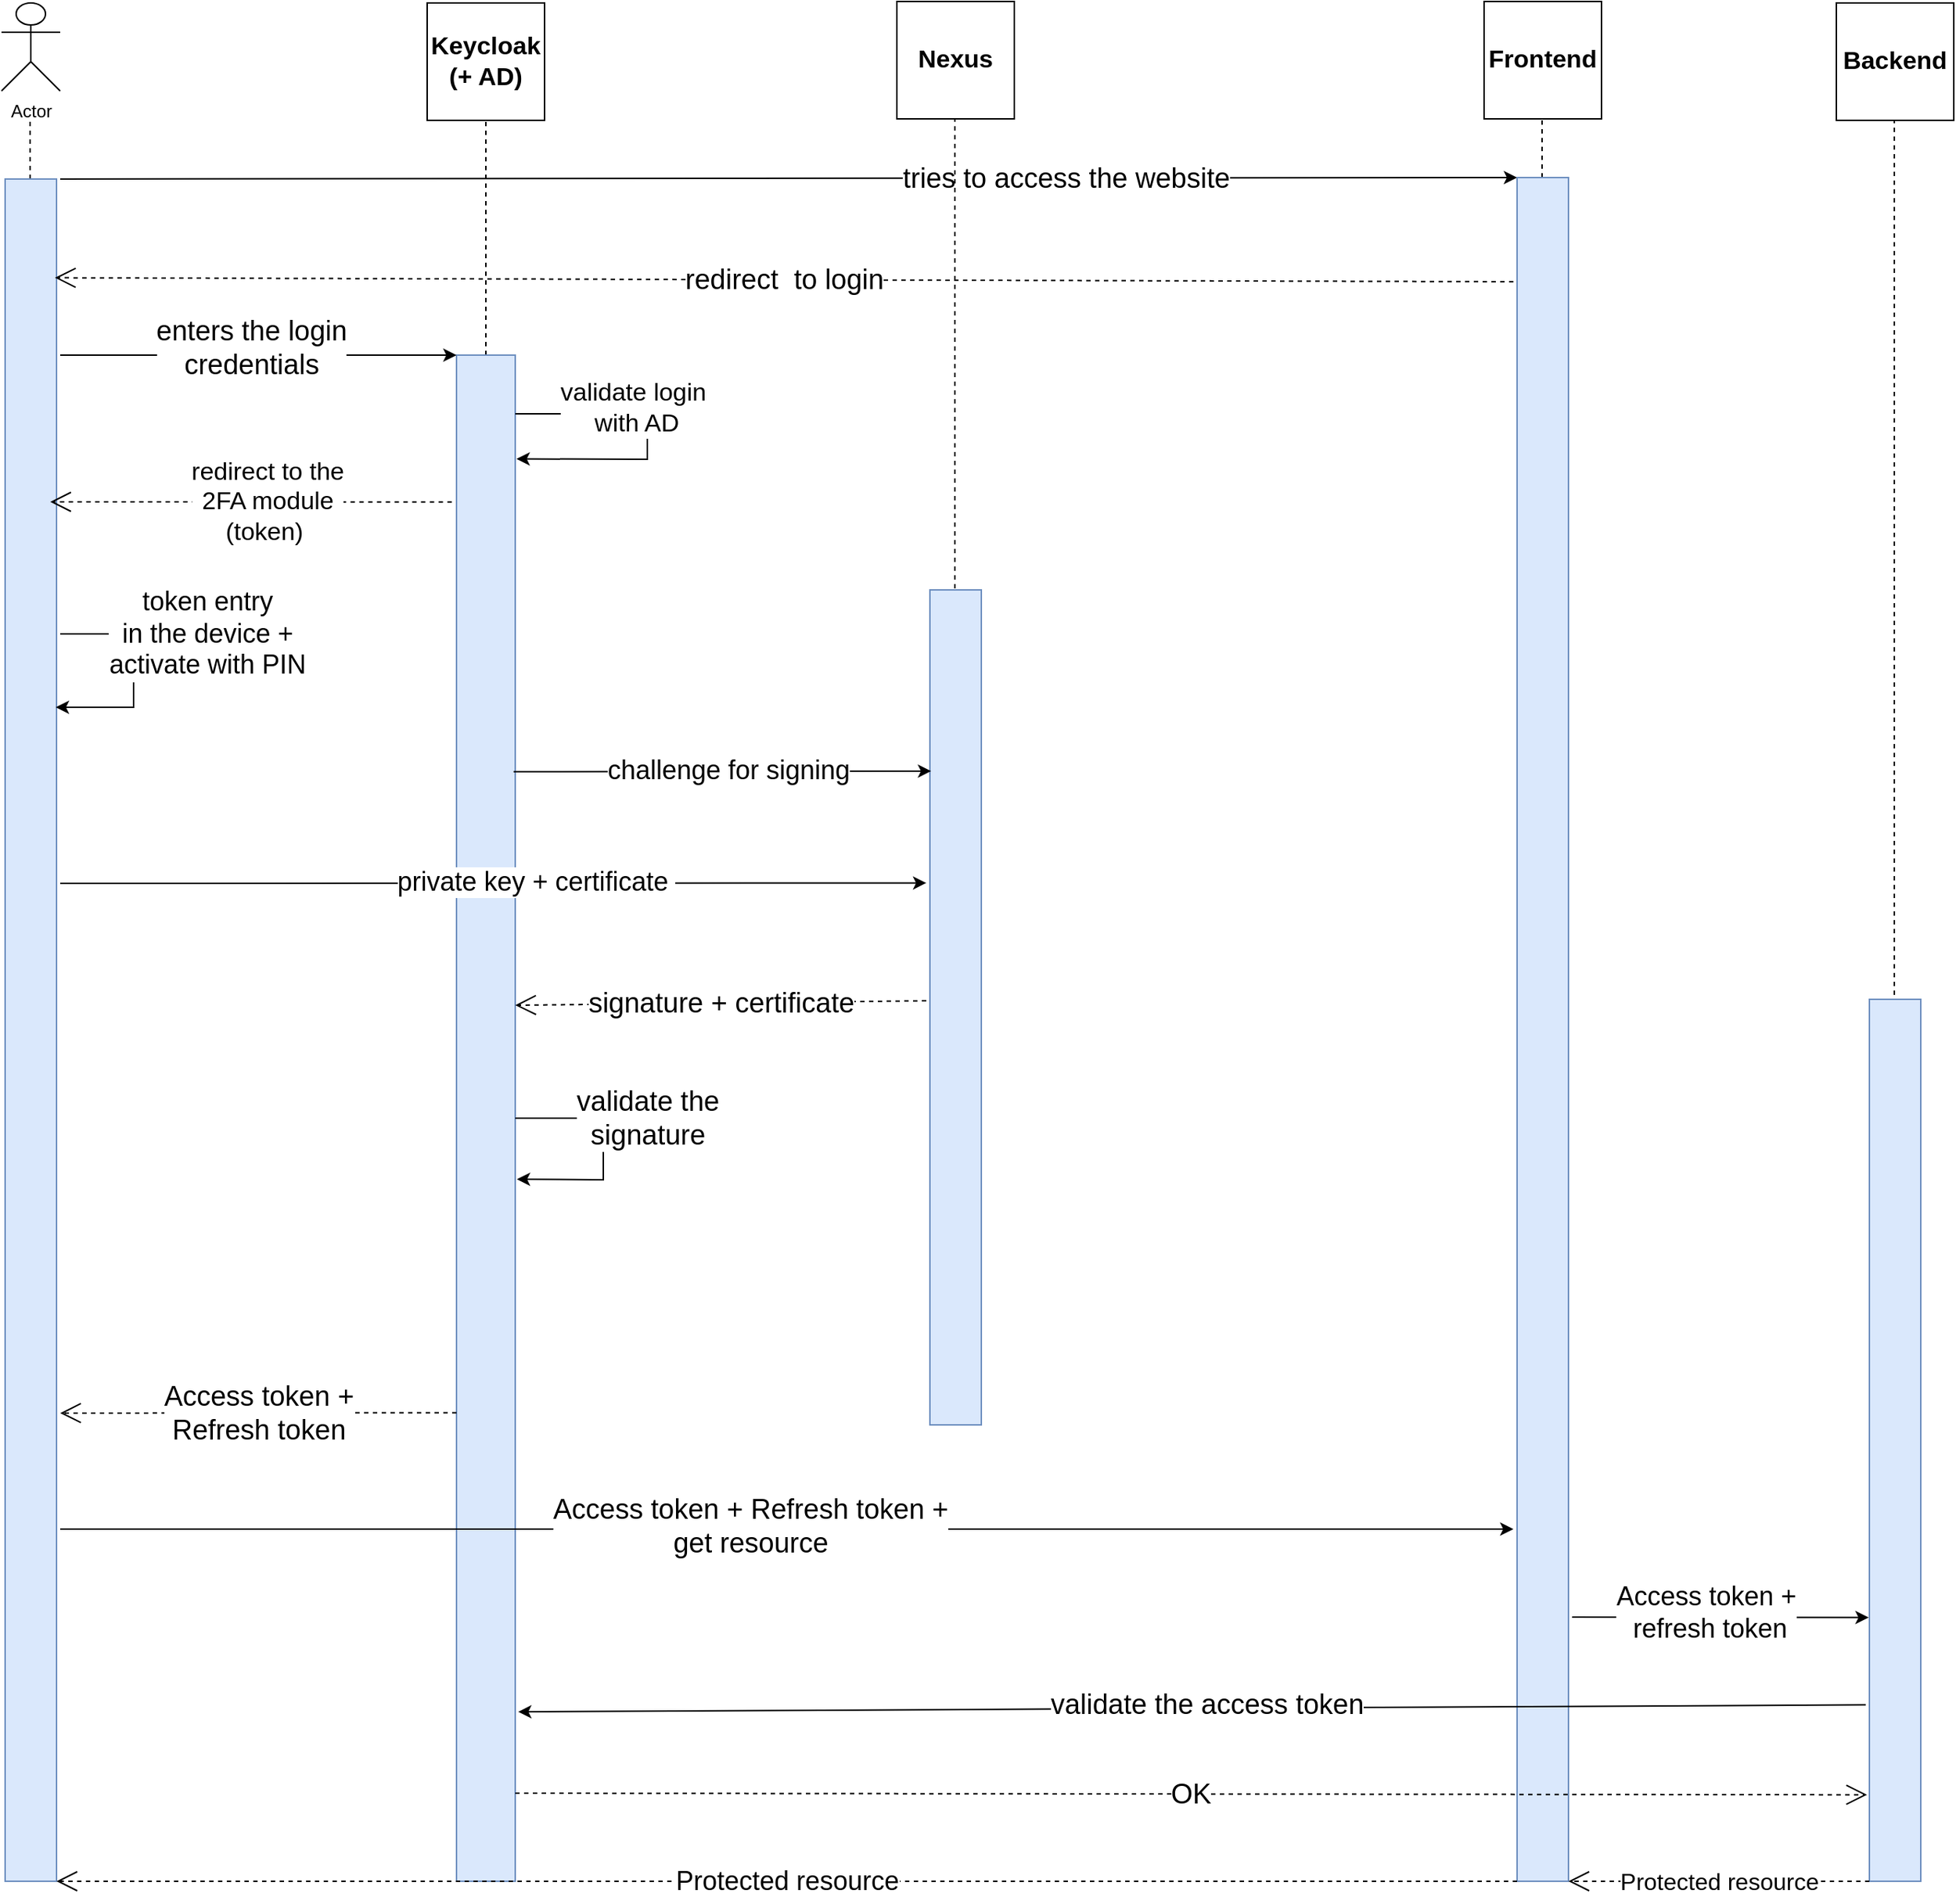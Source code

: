 <mxfile version="22.1.17" type="device">
  <diagram name="Page-1" id="UcL6EZNF9qSTtMjAE3kB">
    <mxGraphModel dx="2930" dy="1543" grid="0" gridSize="10" guides="1" tooltips="1" connect="1" arrows="1" fold="1" page="1" pageScale="1" pageWidth="1700" pageHeight="1100" math="0" shadow="0">
      <root>
        <mxCell id="0" />
        <mxCell id="1" parent="0" />
        <mxCell id="FQuDgnGfwPs0Fwu2WJzw-1" value="Actor" style="shape=umlActor;verticalLabelPosition=bottom;verticalAlign=top;html=1;outlineConnect=0;" vertex="1" parent="1">
          <mxGeometry x="30" y="40" width="40" height="60" as="geometry" />
        </mxCell>
        <mxCell id="FQuDgnGfwPs0Fwu2WJzw-2" value="&lt;font style=&quot;font-size: 17px;&quot;&gt;&lt;b&gt;Keycloak&lt;br&gt;(+ AD)&lt;br&gt;&lt;/b&gt;&lt;/font&gt;" style="whiteSpace=wrap;html=1;aspect=fixed;" vertex="1" parent="1">
          <mxGeometry x="320" y="40" width="80" height="80" as="geometry" />
        </mxCell>
        <mxCell id="FQuDgnGfwPs0Fwu2WJzw-3" value="&lt;font style=&quot;font-size: 17px;&quot;&gt;&lt;b&gt;Nexus&lt;/b&gt;&lt;/font&gt;" style="whiteSpace=wrap;html=1;aspect=fixed;" vertex="1" parent="1">
          <mxGeometry x="640" y="39" width="80" height="80" as="geometry" />
        </mxCell>
        <mxCell id="FQuDgnGfwPs0Fwu2WJzw-5" value="&lt;font style=&quot;font-size: 17px;&quot;&gt;&lt;b&gt;Frontend&lt;/b&gt;&lt;/font&gt;" style="whiteSpace=wrap;html=1;aspect=fixed;" vertex="1" parent="1">
          <mxGeometry x="1040" y="39" width="80" height="80" as="geometry" />
        </mxCell>
        <mxCell id="FQuDgnGfwPs0Fwu2WJzw-6" value="" style="endArrow=none;dashed=1;html=1;rounded=0;" edge="1" parent="1" source="FQuDgnGfwPs0Fwu2WJzw-13">
          <mxGeometry width="50" height="50" relative="1" as="geometry">
            <mxPoint x="360" y="890" as="sourcePoint" />
            <mxPoint x="360" y="120" as="targetPoint" />
            <Array as="points">
              <mxPoint x="360" y="150" />
            </Array>
          </mxGeometry>
        </mxCell>
        <mxCell id="FQuDgnGfwPs0Fwu2WJzw-8" value="" style="endArrow=none;dashed=1;html=1;rounded=0;" edge="1" parent="1" source="FQuDgnGfwPs0Fwu2WJzw-18">
          <mxGeometry width="50" height="50" relative="1" as="geometry">
            <mxPoint x="1079.5" y="889" as="sourcePoint" />
            <mxPoint x="1079.5" y="119" as="targetPoint" />
          </mxGeometry>
        </mxCell>
        <mxCell id="FQuDgnGfwPs0Fwu2WJzw-9" value="" style="endArrow=none;dashed=1;html=1;rounded=0;" edge="1" parent="1" source="FQuDgnGfwPs0Fwu2WJzw-11">
          <mxGeometry width="50" height="50" relative="1" as="geometry">
            <mxPoint x="49.5" y="890" as="sourcePoint" />
            <mxPoint x="49.5" y="120" as="targetPoint" />
          </mxGeometry>
        </mxCell>
        <mxCell id="FQuDgnGfwPs0Fwu2WJzw-10" value="" style="endArrow=none;dashed=1;html=1;rounded=0;" edge="1" parent="1" target="FQuDgnGfwPs0Fwu2WJzw-11">
          <mxGeometry width="50" height="50" relative="1" as="geometry">
            <mxPoint x="49.5" y="890" as="sourcePoint" />
            <mxPoint x="49.5" y="120" as="targetPoint" />
          </mxGeometry>
        </mxCell>
        <mxCell id="FQuDgnGfwPs0Fwu2WJzw-11" value="" style="rounded=0;whiteSpace=wrap;html=1;fillColor=#dae8fc;strokeColor=#6c8ebf;" vertex="1" parent="1">
          <mxGeometry x="32.5" y="160" width="35" height="1160" as="geometry" />
        </mxCell>
        <mxCell id="FQuDgnGfwPs0Fwu2WJzw-12" value="" style="endArrow=none;dashed=1;html=1;rounded=0;" edge="1" parent="1" target="FQuDgnGfwPs0Fwu2WJzw-13">
          <mxGeometry width="50" height="50" relative="1" as="geometry">
            <mxPoint x="360" y="890" as="sourcePoint" />
            <mxPoint x="360" y="120" as="targetPoint" />
          </mxGeometry>
        </mxCell>
        <mxCell id="FQuDgnGfwPs0Fwu2WJzw-13" value="" style="rounded=0;whiteSpace=wrap;html=1;fillColor=#dae8fc;strokeColor=#6c8ebf;" vertex="1" parent="1">
          <mxGeometry x="340" y="280" width="40" height="1040" as="geometry" />
        </mxCell>
        <mxCell id="FQuDgnGfwPs0Fwu2WJzw-14" value="" style="endArrow=classic;html=1;rounded=0;entryX=0;entryY=0;entryDx=0;entryDy=0;" edge="1" parent="1" target="FQuDgnGfwPs0Fwu2WJzw-18">
          <mxGeometry width="50" height="50" relative="1" as="geometry">
            <mxPoint x="70" y="160" as="sourcePoint" />
            <mxPoint x="1302.5" y="160" as="targetPoint" />
          </mxGeometry>
        </mxCell>
        <mxCell id="FQuDgnGfwPs0Fwu2WJzw-15" value="&lt;font style=&quot;font-size: 17px;&quot;&gt;&lt;b&gt;Backend&lt;/b&gt;&lt;/font&gt;" style="whiteSpace=wrap;html=1;aspect=fixed;" vertex="1" parent="1">
          <mxGeometry x="1280" y="40" width="80" height="80" as="geometry" />
        </mxCell>
        <mxCell id="FQuDgnGfwPs0Fwu2WJzw-16" value="" style="endArrow=none;dashed=1;html=1;rounded=0;" edge="1" parent="1">
          <mxGeometry width="50" height="50" relative="1" as="geometry">
            <mxPoint x="1319.5" y="890" as="sourcePoint" />
            <mxPoint x="1319.5" y="120" as="targetPoint" />
          </mxGeometry>
        </mxCell>
        <mxCell id="FQuDgnGfwPs0Fwu2WJzw-17" value="" style="endArrow=none;dashed=1;html=1;rounded=0;" edge="1" parent="1" target="FQuDgnGfwPs0Fwu2WJzw-18">
          <mxGeometry width="50" height="50" relative="1" as="geometry">
            <mxPoint x="1079.5" y="889" as="sourcePoint" />
            <mxPoint x="1079.5" y="119" as="targetPoint" />
          </mxGeometry>
        </mxCell>
        <mxCell id="FQuDgnGfwPs0Fwu2WJzw-18" value="" style="rounded=0;whiteSpace=wrap;html=1;fillColor=#dae8fc;strokeColor=#6c8ebf;" vertex="1" parent="1">
          <mxGeometry x="1062.5" y="159" width="35" height="1161" as="geometry" />
        </mxCell>
        <mxCell id="FQuDgnGfwPs0Fwu2WJzw-19" value="&lt;font style=&quot;font-size: 19px;&quot;&gt;tries to access the website&lt;/font&gt;" style="text;html=1;align=center;verticalAlign=middle;resizable=0;points=[];autosize=1;strokeColor=none;fillColor=none;labelBackgroundColor=default;" vertex="1" parent="1">
          <mxGeometry x="630" y="140" width="250" height="40" as="geometry" />
        </mxCell>
        <mxCell id="FQuDgnGfwPs0Fwu2WJzw-20" value="" style="endArrow=classic;html=1;rounded=0;" edge="1" parent="1">
          <mxGeometry width="50" height="50" relative="1" as="geometry">
            <mxPoint x="70" y="280" as="sourcePoint" />
            <mxPoint x="340" y="280" as="targetPoint" />
          </mxGeometry>
        </mxCell>
        <mxCell id="FQuDgnGfwPs0Fwu2WJzw-21" value="&lt;font style=&quot;font-size: 19px;&quot;&gt;enters the login &lt;br&gt;credentials&lt;/font&gt;" style="text;html=1;align=center;verticalAlign=middle;resizable=0;points=[];autosize=1;strokeColor=none;fillColor=none;labelBackgroundColor=default;" vertex="1" parent="1">
          <mxGeometry x="125" y="245" width="150" height="60" as="geometry" />
        </mxCell>
        <mxCell id="FQuDgnGfwPs0Fwu2WJzw-25" value="&lt;font style=&quot;font-size: 19px;&quot;&gt;redirect&amp;nbsp; to login&lt;/font&gt;" style="endArrow=open;endSize=12;dashed=1;html=1;rounded=0;entryX=0.97;entryY=0.058;entryDx=0;entryDy=0;entryPerimeter=0;" edge="1" parent="1" target="FQuDgnGfwPs0Fwu2WJzw-11">
          <mxGeometry width="160" relative="1" as="geometry">
            <mxPoint x="1060" y="230" as="sourcePoint" />
            <mxPoint x="147.5" y="220" as="targetPoint" />
          </mxGeometry>
        </mxCell>
        <mxCell id="FQuDgnGfwPs0Fwu2WJzw-26" value="" style="endArrow=open;endSize=12;dashed=1;html=1;rounded=0;entryX=0.97;entryY=0.382;entryDx=0;entryDy=0;entryPerimeter=0;" edge="1" parent="1">
          <mxGeometry width="160" relative="1" as="geometry">
            <mxPoint x="336.78" y="380.14" as="sourcePoint" />
            <mxPoint x="63.23" y="380.0" as="targetPoint" />
          </mxGeometry>
        </mxCell>
        <mxCell id="FQuDgnGfwPs0Fwu2WJzw-27" value="&lt;font style=&quot;font-size: 17px;&quot;&gt;redirect to the &lt;br&gt;2FA module &lt;br&gt;(token)&amp;nbsp;&lt;/font&gt;" style="edgeLabel;html=1;align=center;verticalAlign=middle;resizable=0;points=[];" vertex="1" connectable="0" parent="FQuDgnGfwPs0Fwu2WJzw-26">
          <mxGeometry x="0.028" relative="1" as="geometry">
            <mxPoint x="14" as="offset" />
          </mxGeometry>
        </mxCell>
        <mxCell id="FQuDgnGfwPs0Fwu2WJzw-38" value="" style="endArrow=none;dashed=1;html=1;rounded=0;" edge="1" parent="1">
          <mxGeometry width="50" height="50" relative="1" as="geometry">
            <mxPoint x="679.5" y="889" as="sourcePoint" />
            <mxPoint x="679.5" y="119" as="targetPoint" />
          </mxGeometry>
        </mxCell>
        <mxCell id="FQuDgnGfwPs0Fwu2WJzw-39" value="" style="rounded=0;whiteSpace=wrap;html=1;fillColor=#dae8fc;strokeColor=#6c8ebf;" vertex="1" parent="1">
          <mxGeometry x="662.5" y="440" width="35" height="569" as="geometry" />
        </mxCell>
        <mxCell id="FQuDgnGfwPs0Fwu2WJzw-41" value="" style="rounded=0;whiteSpace=wrap;html=1;fillColor=#dae8fc;strokeColor=#6c8ebf;" vertex="1" parent="1">
          <mxGeometry x="1302.5" y="719" width="35" height="601" as="geometry" />
        </mxCell>
        <mxCell id="FQuDgnGfwPs0Fwu2WJzw-47" value="" style="endArrow=classic;html=1;rounded=0;" edge="1" parent="1">
          <mxGeometry width="50" height="50" relative="1" as="geometry">
            <mxPoint x="70" y="1080" as="sourcePoint" />
            <mxPoint x="1060" y="1080" as="targetPoint" />
          </mxGeometry>
        </mxCell>
        <mxCell id="FQuDgnGfwPs0Fwu2WJzw-48" value="&lt;font style=&quot;font-size: 19px;&quot;&gt;Access token + Refresh token +&lt;br&gt;get resource&lt;br&gt;&lt;/font&gt;" style="edgeLabel;html=1;align=center;verticalAlign=middle;resizable=0;points=[];" vertex="1" connectable="0" parent="FQuDgnGfwPs0Fwu2WJzw-47">
          <mxGeometry x="-0.251" y="2" relative="1" as="geometry">
            <mxPoint x="99" as="offset" />
          </mxGeometry>
        </mxCell>
        <mxCell id="FQuDgnGfwPs0Fwu2WJzw-49" value="&lt;font style=&quot;font-size: 19px;&quot;&gt;Access token +&lt;br&gt;Refresh token&lt;/font&gt;" style="endArrow=open;endSize=12;dashed=1;html=1;rounded=0;exitX=0;exitY=0.693;exitDx=0;exitDy=0;exitPerimeter=0;" edge="1" parent="1" source="FQuDgnGfwPs0Fwu2WJzw-13">
          <mxGeometry width="160" relative="1" as="geometry">
            <mxPoint x="330" y="1000" as="sourcePoint" />
            <mxPoint x="70" y="1001" as="targetPoint" />
          </mxGeometry>
        </mxCell>
        <mxCell id="FQuDgnGfwPs0Fwu2WJzw-50" value="" style="endArrow=classic;html=1;rounded=0;entryX=-0.014;entryY=0.701;entryDx=0;entryDy=0;entryPerimeter=0;" edge="1" parent="1" target="FQuDgnGfwPs0Fwu2WJzw-41">
          <mxGeometry width="50" height="50" relative="1" as="geometry">
            <mxPoint x="1100" y="1140" as="sourcePoint" />
            <mxPoint x="1150" y="1090" as="targetPoint" />
          </mxGeometry>
        </mxCell>
        <mxCell id="FQuDgnGfwPs0Fwu2WJzw-51" value="&lt;font style=&quot;font-size: 18px;&quot;&gt;Access token +&lt;br&gt;&amp;nbsp;refresh token&lt;/font&gt;" style="edgeLabel;html=1;align=center;verticalAlign=middle;resizable=0;points=[];" vertex="1" connectable="0" parent="FQuDgnGfwPs0Fwu2WJzw-50">
          <mxGeometry x="-0.105" y="3" relative="1" as="geometry">
            <mxPoint as="offset" />
          </mxGeometry>
        </mxCell>
        <mxCell id="FQuDgnGfwPs0Fwu2WJzw-52" value="" style="endArrow=classic;html=1;rounded=0;exitX=-0.071;exitY=0.8;exitDx=0;exitDy=0;entryX=1.05;entryY=0.889;entryDx=0;entryDy=0;exitPerimeter=0;entryPerimeter=0;" edge="1" parent="1" source="FQuDgnGfwPs0Fwu2WJzw-41" target="FQuDgnGfwPs0Fwu2WJzw-13">
          <mxGeometry width="50" height="50" relative="1" as="geometry">
            <mxPoint x="900" y="1300" as="sourcePoint" />
            <mxPoint x="950" y="1250" as="targetPoint" />
          </mxGeometry>
        </mxCell>
        <mxCell id="FQuDgnGfwPs0Fwu2WJzw-53" value="&lt;font style=&quot;font-size: 19px;&quot;&gt;validate the access token&lt;/font&gt;" style="edgeLabel;html=1;align=center;verticalAlign=middle;resizable=0;points=[];" vertex="1" connectable="0" parent="FQuDgnGfwPs0Fwu2WJzw-52">
          <mxGeometry x="-0.022" y="-2" relative="1" as="geometry">
            <mxPoint as="offset" />
          </mxGeometry>
        </mxCell>
        <mxCell id="FQuDgnGfwPs0Fwu2WJzw-54" value="&lt;font style=&quot;font-size: 19px;&quot;&gt;OK&lt;/font&gt;" style="endArrow=open;endSize=12;dashed=1;html=1;rounded=0;entryX=-0.046;entryY=0.902;entryDx=0;entryDy=0;entryPerimeter=0;" edge="1" parent="1" target="FQuDgnGfwPs0Fwu2WJzw-41">
          <mxGeometry width="160" relative="1" as="geometry">
            <mxPoint x="380" y="1260" as="sourcePoint" />
            <mxPoint x="540" y="1260" as="targetPoint" />
          </mxGeometry>
        </mxCell>
        <mxCell id="FQuDgnGfwPs0Fwu2WJzw-55" value="&lt;font style=&quot;font-size: 16px;&quot;&gt;Protected resource&lt;/font&gt;" style="endArrow=open;endSize=12;dashed=1;html=1;rounded=0;exitX=0;exitY=1;exitDx=0;exitDy=0;entryX=1;entryY=1;entryDx=0;entryDy=0;" edge="1" parent="1" source="FQuDgnGfwPs0Fwu2WJzw-41" target="FQuDgnGfwPs0Fwu2WJzw-18">
          <mxGeometry width="160" relative="1" as="geometry">
            <mxPoint x="1120" y="1310" as="sourcePoint" />
            <mxPoint x="1280" y="1310" as="targetPoint" />
          </mxGeometry>
        </mxCell>
        <mxCell id="FQuDgnGfwPs0Fwu2WJzw-56" value="&lt;font style=&quot;font-size: 18px;&quot;&gt;Protected resource&lt;/font&gt;" style="endArrow=open;endSize=12;dashed=1;html=1;rounded=0;exitX=0;exitY=1;exitDx=0;exitDy=0;entryX=1;entryY=1;entryDx=0;entryDy=0;" edge="1" parent="1" source="FQuDgnGfwPs0Fwu2WJzw-18" target="FQuDgnGfwPs0Fwu2WJzw-11">
          <mxGeometry width="160" relative="1" as="geometry">
            <mxPoint x="680" y="1330" as="sourcePoint" />
            <mxPoint x="840" y="1330" as="targetPoint" />
          </mxGeometry>
        </mxCell>
        <mxCell id="FQuDgnGfwPs0Fwu2WJzw-57" value="" style="endArrow=classic;html=1;rounded=0;entryX=1.022;entryY=0.068;entryDx=0;entryDy=0;entryPerimeter=0;" edge="1" parent="1" target="FQuDgnGfwPs0Fwu2WJzw-13">
          <mxGeometry width="50" height="50" relative="1" as="geometry">
            <mxPoint x="380" y="320" as="sourcePoint" />
            <mxPoint x="380" y="360" as="targetPoint" />
            <Array as="points">
              <mxPoint x="470" y="320" />
              <mxPoint x="470" y="351" />
            </Array>
          </mxGeometry>
        </mxCell>
        <mxCell id="FQuDgnGfwPs0Fwu2WJzw-58" value="&lt;font style=&quot;font-size: 17px;&quot;&gt;validate login&lt;br&gt;&amp;nbsp;with AD&lt;/font&gt;" style="edgeLabel;html=1;align=center;verticalAlign=middle;resizable=0;points=[];" vertex="1" connectable="0" parent="FQuDgnGfwPs0Fwu2WJzw-57">
          <mxGeometry x="-0.051" y="1" relative="1" as="geometry">
            <mxPoint x="-11" y="-14" as="offset" />
          </mxGeometry>
        </mxCell>
        <mxCell id="FQuDgnGfwPs0Fwu2WJzw-59" value="" style="endArrow=classic;html=1;rounded=0;" edge="1" parent="1">
          <mxGeometry width="50" height="50" relative="1" as="geometry">
            <mxPoint x="70" y="470" as="sourcePoint" />
            <mxPoint x="67" y="520" as="targetPoint" />
            <Array as="points">
              <mxPoint x="120" y="470" />
              <mxPoint x="120" y="520" />
            </Array>
          </mxGeometry>
        </mxCell>
        <mxCell id="FQuDgnGfwPs0Fwu2WJzw-61" value="&lt;font style=&quot;font-size: 18px;&quot;&gt;token entry &lt;br&gt;in the device +&lt;br&gt;activate with PIN&lt;br&gt;&lt;/font&gt;" style="edgeLabel;html=1;align=center;verticalAlign=middle;resizable=0;points=[];" vertex="1" connectable="0" parent="FQuDgnGfwPs0Fwu2WJzw-59">
          <mxGeometry x="-0.085" y="-1" relative="1" as="geometry">
            <mxPoint x="51" y="-20" as="offset" />
          </mxGeometry>
        </mxCell>
        <mxCell id="FQuDgnGfwPs0Fwu2WJzw-62" value="" style="endArrow=classic;html=1;rounded=0;exitX=0.972;exitY=0.273;exitDx=0;exitDy=0;exitPerimeter=0;entryX=0.024;entryY=0.217;entryDx=0;entryDy=0;entryPerimeter=0;" edge="1" parent="1" source="FQuDgnGfwPs0Fwu2WJzw-13" target="FQuDgnGfwPs0Fwu2WJzw-39">
          <mxGeometry width="50" height="50" relative="1" as="geometry">
            <mxPoint x="260" y="580" as="sourcePoint" />
            <mxPoint x="310" y="530" as="targetPoint" />
          </mxGeometry>
        </mxCell>
        <mxCell id="FQuDgnGfwPs0Fwu2WJzw-63" value="&lt;font style=&quot;font-size: 18px;&quot;&gt;challenge for signing&lt;/font&gt;" style="edgeLabel;html=1;align=center;verticalAlign=middle;resizable=0;points=[];" vertex="1" connectable="0" parent="FQuDgnGfwPs0Fwu2WJzw-62">
          <mxGeometry x="0.027" y="1" relative="1" as="geometry">
            <mxPoint as="offset" />
          </mxGeometry>
        </mxCell>
        <mxCell id="FQuDgnGfwPs0Fwu2WJzw-65" value="" style="endArrow=classic;html=1;rounded=0;entryX=-0.071;entryY=0.351;entryDx=0;entryDy=0;entryPerimeter=0;" edge="1" parent="1" target="FQuDgnGfwPs0Fwu2WJzw-39">
          <mxGeometry width="50" height="50" relative="1" as="geometry">
            <mxPoint x="70" y="640" as="sourcePoint" />
            <mxPoint x="120" y="590" as="targetPoint" />
          </mxGeometry>
        </mxCell>
        <mxCell id="FQuDgnGfwPs0Fwu2WJzw-66" value="&lt;font style=&quot;font-size: 18px;&quot;&gt;private key + certificate&amp;nbsp;&lt;/font&gt;" style="edgeLabel;html=1;align=center;verticalAlign=middle;resizable=0;points=[];" vertex="1" connectable="0" parent="FQuDgnGfwPs0Fwu2WJzw-65">
          <mxGeometry x="0.098" y="1" relative="1" as="geometry">
            <mxPoint as="offset" />
          </mxGeometry>
        </mxCell>
        <mxCell id="FQuDgnGfwPs0Fwu2WJzw-71" value="&lt;font style=&quot;font-size: 19px;&quot;&gt;signature + certificate&lt;/font&gt;" style="endArrow=open;endSize=12;dashed=1;html=1;rounded=0;entryX=1;entryY=0.426;entryDx=0;entryDy=0;entryPerimeter=0;" edge="1" parent="1" target="FQuDgnGfwPs0Fwu2WJzw-13">
          <mxGeometry x="-0.0" width="160" relative="1" as="geometry">
            <mxPoint x="660" y="720" as="sourcePoint" />
            <mxPoint x="610" y="720" as="targetPoint" />
            <mxPoint as="offset" />
          </mxGeometry>
        </mxCell>
        <mxCell id="FQuDgnGfwPs0Fwu2WJzw-72" value="" style="endArrow=classic;html=1;rounded=0;entryX=1.028;entryY=0.54;entryDx=0;entryDy=0;entryPerimeter=0;" edge="1" parent="1" target="FQuDgnGfwPs0Fwu2WJzw-13">
          <mxGeometry width="50" height="50" relative="1" as="geometry">
            <mxPoint x="380" y="800" as="sourcePoint" />
            <mxPoint x="440" y="840" as="targetPoint" />
            <Array as="points">
              <mxPoint x="440" y="800" />
              <mxPoint x="440" y="842" />
            </Array>
          </mxGeometry>
        </mxCell>
        <mxCell id="FQuDgnGfwPs0Fwu2WJzw-73" value="&lt;font style=&quot;font-size: 19px;&quot;&gt;validate the&lt;br&gt;signature&lt;/font&gt;" style="edgeLabel;html=1;align=center;verticalAlign=middle;resizable=0;points=[];" vertex="1" connectable="0" parent="FQuDgnGfwPs0Fwu2WJzw-72">
          <mxGeometry x="-0.057" y="1" relative="1" as="geometry">
            <mxPoint x="29" y="-16" as="offset" />
          </mxGeometry>
        </mxCell>
      </root>
    </mxGraphModel>
  </diagram>
</mxfile>
